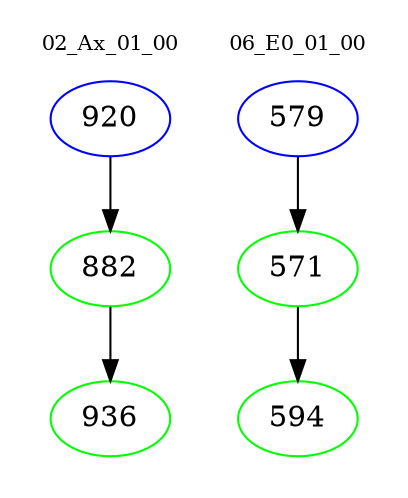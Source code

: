 digraph{
subgraph cluster_0 {
color = white
label = "02_Ax_01_00";
fontsize=10;
T0_920 [label="920", color="blue"]
T0_920 -> T0_882 [color="black"]
T0_882 [label="882", color="green"]
T0_882 -> T0_936 [color="black"]
T0_936 [label="936", color="green"]
}
subgraph cluster_1 {
color = white
label = "06_E0_01_00";
fontsize=10;
T1_579 [label="579", color="blue"]
T1_579 -> T1_571 [color="black"]
T1_571 [label="571", color="green"]
T1_571 -> T1_594 [color="black"]
T1_594 [label="594", color="green"]
}
}
